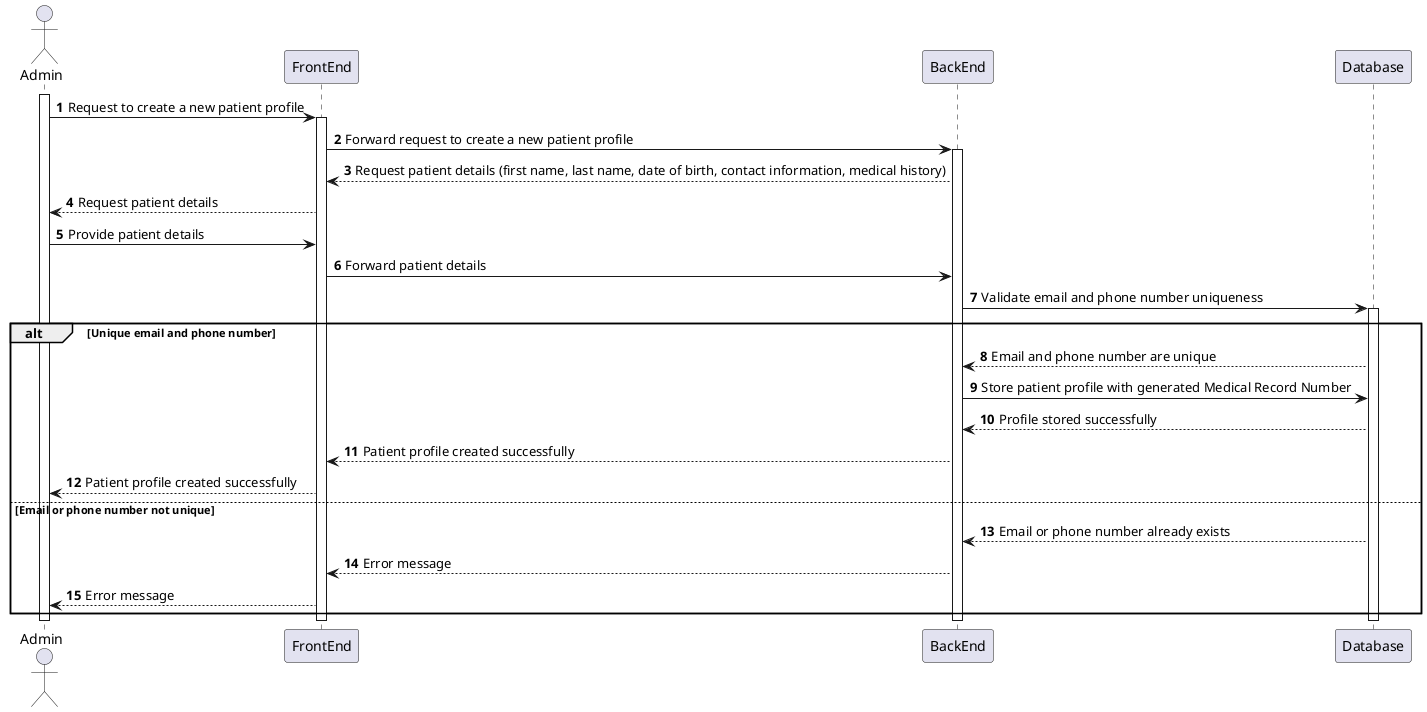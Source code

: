 ﻿@startuml
'https://plantuml.com/sequence-diagram

autonumber
actor Admin as admin
participant "FrontEnd" as front
participant "BackEnd" as back
participant "Database" as db

activate admin
admin -> front: Request to create a new patient profile

activate front
front -> back: Forward request to create a new patient profile

activate back
back --> front: Request patient details (first name, last name, date of birth, contact information, medical history)

front --> admin: Request patient details
admin -> front: Provide patient details
front -> back: Forward patient details

back -> db: Validate email and phone number uniqueness
activate db

alt Unique email and phone number
  db --> back: Email and phone number are unique
  back -> db: Store patient profile with generated Medical Record Number
  db --> back: Profile stored successfully
  back --> front: Patient profile created successfully
  front --> admin: Patient profile created successfully
else Email or phone number not unique
  db --> back: Email or phone number already exists
  back --> front: Error message
  front --> admin: Error message
end

deactivate db
deactivate back
deactivate front
deactivate admin

@enduml